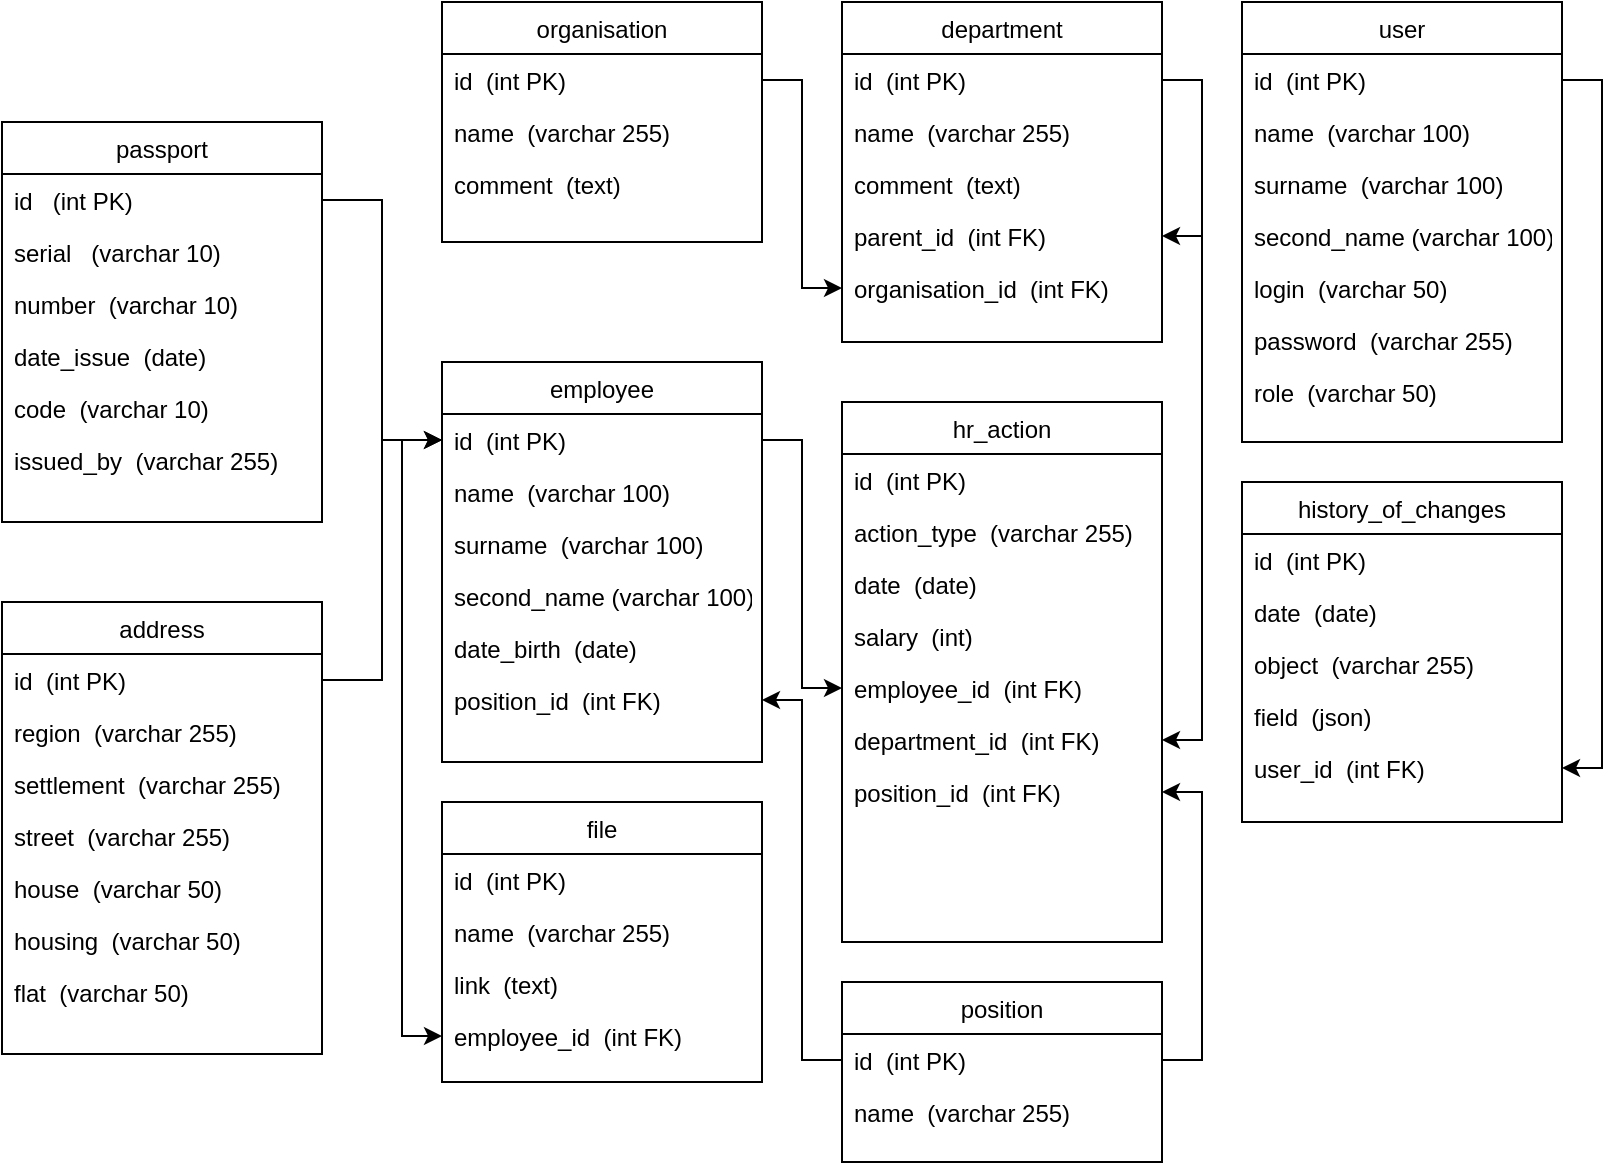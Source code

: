 <mxfile version="24.7.17">
  <diagram id="C5RBs43oDa-KdzZeNtuy" name="Page-1">
    <mxGraphModel dx="1434" dy="844" grid="1" gridSize="10" guides="1" tooltips="1" connect="1" arrows="1" fold="1" page="1" pageScale="1" pageWidth="827" pageHeight="1169" math="0" shadow="0">
      <root>
        <mxCell id="WIyWlLk6GJQsqaUBKTNV-0" />
        <mxCell id="WIyWlLk6GJQsqaUBKTNV-1" parent="WIyWlLk6GJQsqaUBKTNV-0" />
        <mxCell id="zkfFHV4jXpPFQw0GAbJ--17" value="organisation" style="swimlane;fontStyle=0;align=center;verticalAlign=top;childLayout=stackLayout;horizontal=1;startSize=26;horizontalStack=0;resizeParent=1;resizeLast=0;collapsible=1;marginBottom=0;rounded=0;shadow=0;strokeWidth=1;" parent="WIyWlLk6GJQsqaUBKTNV-1" vertex="1">
          <mxGeometry x="280" y="80" width="160" height="120" as="geometry">
            <mxRectangle x="550" y="140" width="160" height="26" as="alternateBounds" />
          </mxGeometry>
        </mxCell>
        <mxCell id="zkfFHV4jXpPFQw0GAbJ--18" value="id  (int PK)" style="text;align=left;verticalAlign=top;spacingLeft=4;spacingRight=4;overflow=hidden;rotatable=0;points=[[0,0.5],[1,0.5]];portConstraint=eastwest;" parent="zkfFHV4jXpPFQw0GAbJ--17" vertex="1">
          <mxGeometry y="26" width="160" height="26" as="geometry" />
        </mxCell>
        <mxCell id="zkfFHV4jXpPFQw0GAbJ--19" value="name  (varchar 255)" style="text;align=left;verticalAlign=top;spacingLeft=4;spacingRight=4;overflow=hidden;rotatable=0;points=[[0,0.5],[1,0.5]];portConstraint=eastwest;rounded=0;shadow=0;html=0;" parent="zkfFHV4jXpPFQw0GAbJ--17" vertex="1">
          <mxGeometry y="52" width="160" height="26" as="geometry" />
        </mxCell>
        <mxCell id="zkfFHV4jXpPFQw0GAbJ--20" value="comment  (text)" style="text;align=left;verticalAlign=top;spacingLeft=4;spacingRight=4;overflow=hidden;rotatable=0;points=[[0,0.5],[1,0.5]];portConstraint=eastwest;rounded=0;shadow=0;html=0;" parent="zkfFHV4jXpPFQw0GAbJ--17" vertex="1">
          <mxGeometry y="78" width="160" height="26" as="geometry" />
        </mxCell>
        <mxCell id="YECoqb0zswU3pzLEYnco-3" value="department" style="swimlane;fontStyle=0;align=center;verticalAlign=top;childLayout=stackLayout;horizontal=1;startSize=26;horizontalStack=0;resizeParent=1;resizeLast=0;collapsible=1;marginBottom=0;rounded=0;shadow=0;strokeWidth=1;" parent="WIyWlLk6GJQsqaUBKTNV-1" vertex="1">
          <mxGeometry x="480" y="80" width="160" height="170" as="geometry">
            <mxRectangle x="550" y="140" width="160" height="26" as="alternateBounds" />
          </mxGeometry>
        </mxCell>
        <mxCell id="Ccd_4ay49C1qQ5F7txYR-0" style="edgeStyle=orthogonalEdgeStyle;rounded=0;orthogonalLoop=1;jettySize=auto;html=1;exitX=1;exitY=0.5;exitDx=0;exitDy=0;" parent="YECoqb0zswU3pzLEYnco-3" source="YECoqb0zswU3pzLEYnco-4" target="YECoqb0zswU3pzLEYnco-7" edge="1">
          <mxGeometry relative="1" as="geometry" />
        </mxCell>
        <mxCell id="YECoqb0zswU3pzLEYnco-4" value="id  (int PK)" style="text;align=left;verticalAlign=top;spacingLeft=4;spacingRight=4;overflow=hidden;rotatable=0;points=[[0,0.5],[1,0.5]];portConstraint=eastwest;" parent="YECoqb0zswU3pzLEYnco-3" vertex="1">
          <mxGeometry y="26" width="160" height="26" as="geometry" />
        </mxCell>
        <mxCell id="YECoqb0zswU3pzLEYnco-6" value="name  (varchar 255)" style="text;align=left;verticalAlign=top;spacingLeft=4;spacingRight=4;overflow=hidden;rotatable=0;points=[[0,0.5],[1,0.5]];portConstraint=eastwest;rounded=0;shadow=0;html=0;" parent="YECoqb0zswU3pzLEYnco-3" vertex="1">
          <mxGeometry y="52" width="160" height="26" as="geometry" />
        </mxCell>
        <mxCell id="YECoqb0zswU3pzLEYnco-8" value="comment  (text)" style="text;align=left;verticalAlign=top;spacingLeft=4;spacingRight=4;overflow=hidden;rotatable=0;points=[[0,0.5],[1,0.5]];portConstraint=eastwest;rounded=0;shadow=0;html=0;" parent="YECoqb0zswU3pzLEYnco-3" vertex="1">
          <mxGeometry y="78" width="160" height="26" as="geometry" />
        </mxCell>
        <mxCell id="YECoqb0zswU3pzLEYnco-7" value="parent_id  (int FK)" style="text;align=left;verticalAlign=top;spacingLeft=4;spacingRight=4;overflow=hidden;rotatable=0;points=[[0,0.5],[1,0.5]];portConstraint=eastwest;rounded=0;shadow=0;html=0;" parent="YECoqb0zswU3pzLEYnco-3" vertex="1">
          <mxGeometry y="104" width="160" height="26" as="geometry" />
        </mxCell>
        <mxCell id="YECoqb0zswU3pzLEYnco-5" value="organisation_id  (int FK)" style="text;align=left;verticalAlign=top;spacingLeft=4;spacingRight=4;overflow=hidden;rotatable=0;points=[[0,0.5],[1,0.5]];portConstraint=eastwest;rounded=0;shadow=0;html=0;" parent="YECoqb0zswU3pzLEYnco-3" vertex="1">
          <mxGeometry y="130" width="160" height="26" as="geometry" />
        </mxCell>
        <mxCell id="YECoqb0zswU3pzLEYnco-12" value="position" style="swimlane;fontStyle=0;align=center;verticalAlign=top;childLayout=stackLayout;horizontal=1;startSize=26;horizontalStack=0;resizeParent=1;resizeLast=0;collapsible=1;marginBottom=0;rounded=0;shadow=0;strokeWidth=1;" parent="WIyWlLk6GJQsqaUBKTNV-1" vertex="1">
          <mxGeometry x="480" y="570" width="160" height="90" as="geometry">
            <mxRectangle x="550" y="140" width="160" height="26" as="alternateBounds" />
          </mxGeometry>
        </mxCell>
        <mxCell id="YECoqb0zswU3pzLEYnco-13" value="id  (int PK)" style="text;align=left;verticalAlign=top;spacingLeft=4;spacingRight=4;overflow=hidden;rotatable=0;points=[[0,0.5],[1,0.5]];portConstraint=eastwest;" parent="YECoqb0zswU3pzLEYnco-12" vertex="1">
          <mxGeometry y="26" width="160" height="26" as="geometry" />
        </mxCell>
        <mxCell id="YECoqb0zswU3pzLEYnco-14" value="name  (varchar 255)" style="text;align=left;verticalAlign=top;spacingLeft=4;spacingRight=4;overflow=hidden;rotatable=0;points=[[0,0.5],[1,0.5]];portConstraint=eastwest;rounded=0;shadow=0;html=0;" parent="YECoqb0zswU3pzLEYnco-12" vertex="1">
          <mxGeometry y="52" width="160" height="26" as="geometry" />
        </mxCell>
        <mxCell id="YECoqb0zswU3pzLEYnco-21" value="employee" style="swimlane;fontStyle=0;align=center;verticalAlign=top;childLayout=stackLayout;horizontal=1;startSize=26;horizontalStack=0;resizeParent=1;resizeLast=0;collapsible=1;marginBottom=0;rounded=0;shadow=0;strokeWidth=1;" parent="WIyWlLk6GJQsqaUBKTNV-1" vertex="1">
          <mxGeometry x="280" y="260" width="160" height="200" as="geometry">
            <mxRectangle x="550" y="140" width="160" height="26" as="alternateBounds" />
          </mxGeometry>
        </mxCell>
        <mxCell id="YECoqb0zswU3pzLEYnco-22" value="id  (int PK)" style="text;align=left;verticalAlign=top;spacingLeft=4;spacingRight=4;overflow=hidden;rotatable=0;points=[[0,0.5],[1,0.5]];portConstraint=eastwest;" parent="YECoqb0zswU3pzLEYnco-21" vertex="1">
          <mxGeometry y="26" width="160" height="26" as="geometry" />
        </mxCell>
        <mxCell id="YECoqb0zswU3pzLEYnco-24" value="name  (varchar 100)" style="text;align=left;verticalAlign=top;spacingLeft=4;spacingRight=4;overflow=hidden;rotatable=0;points=[[0,0.5],[1,0.5]];portConstraint=eastwest;rounded=0;shadow=0;html=0;" parent="YECoqb0zswU3pzLEYnco-21" vertex="1">
          <mxGeometry y="52" width="160" height="26" as="geometry" />
        </mxCell>
        <mxCell id="YECoqb0zswU3pzLEYnco-23" value="surname  (varchar 100)" style="text;align=left;verticalAlign=top;spacingLeft=4;spacingRight=4;overflow=hidden;rotatable=0;points=[[0,0.5],[1,0.5]];portConstraint=eastwest;rounded=0;shadow=0;html=0;" parent="YECoqb0zswU3pzLEYnco-21" vertex="1">
          <mxGeometry y="78" width="160" height="26" as="geometry" />
        </mxCell>
        <mxCell id="YECoqb0zswU3pzLEYnco-25" value="second_name (varchar 100)" style="text;align=left;verticalAlign=top;spacingLeft=4;spacingRight=4;overflow=hidden;rotatable=0;points=[[0,0.5],[1,0.5]];portConstraint=eastwest;rounded=0;shadow=0;html=0;" parent="YECoqb0zswU3pzLEYnco-21" vertex="1">
          <mxGeometry y="104" width="160" height="26" as="geometry" />
        </mxCell>
        <mxCell id="YECoqb0zswU3pzLEYnco-81" value="date_birth  (date)" style="text;align=left;verticalAlign=top;spacingLeft=4;spacingRight=4;overflow=hidden;rotatable=0;points=[[0,0.5],[1,0.5]];portConstraint=eastwest;rounded=0;shadow=0;html=0;" parent="YECoqb0zswU3pzLEYnco-21" vertex="1">
          <mxGeometry y="130" width="160" height="26" as="geometry" />
        </mxCell>
        <mxCell id="YECoqb0zswU3pzLEYnco-86" value="position_id  (int FK)" style="text;align=left;verticalAlign=top;spacingLeft=4;spacingRight=4;overflow=hidden;rotatable=0;points=[[0,0.5],[1,0.5]];portConstraint=eastwest;rounded=0;shadow=0;html=0;" parent="YECoqb0zswU3pzLEYnco-21" vertex="1">
          <mxGeometry y="156" width="160" height="26" as="geometry" />
        </mxCell>
        <mxCell id="YECoqb0zswU3pzLEYnco-39" value="file" style="swimlane;fontStyle=0;align=center;verticalAlign=top;childLayout=stackLayout;horizontal=1;startSize=26;horizontalStack=0;resizeParent=1;resizeLast=0;collapsible=1;marginBottom=0;rounded=0;shadow=0;strokeWidth=1;" parent="WIyWlLk6GJQsqaUBKTNV-1" vertex="1">
          <mxGeometry x="280" y="480" width="160" height="140" as="geometry">
            <mxRectangle x="550" y="140" width="160" height="26" as="alternateBounds" />
          </mxGeometry>
        </mxCell>
        <mxCell id="YECoqb0zswU3pzLEYnco-40" value="id  (int PK)" style="text;align=left;verticalAlign=top;spacingLeft=4;spacingRight=4;overflow=hidden;rotatable=0;points=[[0,0.5],[1,0.5]];portConstraint=eastwest;" parent="YECoqb0zswU3pzLEYnco-39" vertex="1">
          <mxGeometry y="26" width="160" height="26" as="geometry" />
        </mxCell>
        <mxCell id="YECoqb0zswU3pzLEYnco-41" value="name  (varchar 255)" style="text;align=left;verticalAlign=top;spacingLeft=4;spacingRight=4;overflow=hidden;rotatable=0;points=[[0,0.5],[1,0.5]];portConstraint=eastwest;rounded=0;shadow=0;html=0;" parent="YECoqb0zswU3pzLEYnco-39" vertex="1">
          <mxGeometry y="52" width="160" height="26" as="geometry" />
        </mxCell>
        <mxCell id="YECoqb0zswU3pzLEYnco-42" value="link  (text)" style="text;align=left;verticalAlign=top;spacingLeft=4;spacingRight=4;overflow=hidden;rotatable=0;points=[[0,0.5],[1,0.5]];portConstraint=eastwest;rounded=0;shadow=0;html=0;" parent="YECoqb0zswU3pzLEYnco-39" vertex="1">
          <mxGeometry y="78" width="160" height="26" as="geometry" />
        </mxCell>
        <mxCell id="VdQV2k-ucfRH0OK4bJZg-2" value="employee_id  (int FK)" style="text;align=left;verticalAlign=top;spacingLeft=4;spacingRight=4;overflow=hidden;rotatable=0;points=[[0,0.5],[1,0.5]];portConstraint=eastwest;rounded=0;shadow=0;html=0;" parent="YECoqb0zswU3pzLEYnco-39" vertex="1">
          <mxGeometry y="104" width="160" height="26" as="geometry" />
        </mxCell>
        <mxCell id="YECoqb0zswU3pzLEYnco-48" value="user" style="swimlane;fontStyle=0;align=center;verticalAlign=top;childLayout=stackLayout;horizontal=1;startSize=26;horizontalStack=0;resizeParent=1;resizeLast=0;collapsible=1;marginBottom=0;rounded=0;shadow=0;strokeWidth=1;" parent="WIyWlLk6GJQsqaUBKTNV-1" vertex="1">
          <mxGeometry x="680" y="80" width="160" height="220" as="geometry">
            <mxRectangle x="550" y="140" width="160" height="26" as="alternateBounds" />
          </mxGeometry>
        </mxCell>
        <mxCell id="YECoqb0zswU3pzLEYnco-49" value="id  (int PK)" style="text;align=left;verticalAlign=top;spacingLeft=4;spacingRight=4;overflow=hidden;rotatable=0;points=[[0,0.5],[1,0.5]];portConstraint=eastwest;" parent="YECoqb0zswU3pzLEYnco-48" vertex="1">
          <mxGeometry y="26" width="160" height="26" as="geometry" />
        </mxCell>
        <mxCell id="YECoqb0zswU3pzLEYnco-50" value="name  (varchar 100)" style="text;align=left;verticalAlign=top;spacingLeft=4;spacingRight=4;overflow=hidden;rotatable=0;points=[[0,0.5],[1,0.5]];portConstraint=eastwest;rounded=0;shadow=0;html=0;" parent="YECoqb0zswU3pzLEYnco-48" vertex="1">
          <mxGeometry y="52" width="160" height="26" as="geometry" />
        </mxCell>
        <mxCell id="3ly6tm5_DrOSzDCyUDJb-0" value="surname  (varchar 100)" style="text;align=left;verticalAlign=top;spacingLeft=4;spacingRight=4;overflow=hidden;rotatable=0;points=[[0,0.5],[1,0.5]];portConstraint=eastwest;rounded=0;shadow=0;html=0;" parent="YECoqb0zswU3pzLEYnco-48" vertex="1">
          <mxGeometry y="78" width="160" height="26" as="geometry" />
        </mxCell>
        <mxCell id="3ly6tm5_DrOSzDCyUDJb-1" value="second_name (varchar 100)" style="text;align=left;verticalAlign=top;spacingLeft=4;spacingRight=4;overflow=hidden;rotatable=0;points=[[0,0.5],[1,0.5]];portConstraint=eastwest;rounded=0;shadow=0;html=0;" parent="YECoqb0zswU3pzLEYnco-48" vertex="1">
          <mxGeometry y="104" width="160" height="26" as="geometry" />
        </mxCell>
        <mxCell id="YECoqb0zswU3pzLEYnco-63" value="login  (varchar 50)" style="text;align=left;verticalAlign=top;spacingLeft=4;spacingRight=4;overflow=hidden;rotatable=0;points=[[0,0.5],[1,0.5]];portConstraint=eastwest;rounded=0;shadow=0;html=0;" parent="YECoqb0zswU3pzLEYnco-48" vertex="1">
          <mxGeometry y="130" width="160" height="26" as="geometry" />
        </mxCell>
        <mxCell id="YECoqb0zswU3pzLEYnco-53" value="password  (varchar 255)" style="text;align=left;verticalAlign=top;spacingLeft=4;spacingRight=4;overflow=hidden;rotatable=0;points=[[0,0.5],[1,0.5]];portConstraint=eastwest;rounded=0;shadow=0;html=0;" parent="YECoqb0zswU3pzLEYnco-48" vertex="1">
          <mxGeometry y="156" width="160" height="26" as="geometry" />
        </mxCell>
        <mxCell id="VdQV2k-ucfRH0OK4bJZg-5" value="role  (varchar 50)" style="text;align=left;verticalAlign=top;spacingLeft=4;spacingRight=4;overflow=hidden;rotatable=0;points=[[0,0.5],[1,0.5]];portConstraint=eastwest;rounded=0;shadow=0;html=0;" parent="YECoqb0zswU3pzLEYnco-48" vertex="1">
          <mxGeometry y="182" width="160" height="26" as="geometry" />
        </mxCell>
        <mxCell id="YECoqb0zswU3pzLEYnco-70" value="passport" style="swimlane;fontStyle=0;align=center;verticalAlign=top;childLayout=stackLayout;horizontal=1;startSize=26;horizontalStack=0;resizeParent=1;resizeLast=0;collapsible=1;marginBottom=0;rounded=0;shadow=0;strokeWidth=1;" parent="WIyWlLk6GJQsqaUBKTNV-1" vertex="1">
          <mxGeometry x="60" y="140" width="160" height="200" as="geometry">
            <mxRectangle x="550" y="140" width="160" height="26" as="alternateBounds" />
          </mxGeometry>
        </mxCell>
        <mxCell id="YECoqb0zswU3pzLEYnco-71" value="id   (int PK)" style="text;align=left;verticalAlign=top;spacingLeft=4;spacingRight=4;overflow=hidden;rotatable=0;points=[[0,0.5],[1,0.5]];portConstraint=eastwest;" parent="YECoqb0zswU3pzLEYnco-70" vertex="1">
          <mxGeometry y="26" width="160" height="26" as="geometry" />
        </mxCell>
        <mxCell id="YECoqb0zswU3pzLEYnco-59" value="serial   (varchar 10)" style="text;align=left;verticalAlign=top;spacingLeft=4;spacingRight=4;overflow=hidden;rotatable=0;points=[[0,0.5],[1,0.5]];portConstraint=eastwest;rounded=0;shadow=0;html=0;" parent="YECoqb0zswU3pzLEYnco-70" vertex="1">
          <mxGeometry y="52" width="160" height="26" as="geometry" />
        </mxCell>
        <mxCell id="YECoqb0zswU3pzLEYnco-62" value="number  (varchar 10)" style="text;align=left;verticalAlign=top;spacingLeft=4;spacingRight=4;overflow=hidden;rotatable=0;points=[[0,0.5],[1,0.5]];portConstraint=eastwest;rounded=0;shadow=0;html=0;" parent="YECoqb0zswU3pzLEYnco-70" vertex="1">
          <mxGeometry y="78" width="160" height="26" as="geometry" />
        </mxCell>
        <mxCell id="YECoqb0zswU3pzLEYnco-61" value="date_issue  (date)" style="text;align=left;verticalAlign=top;spacingLeft=4;spacingRight=4;overflow=hidden;rotatable=0;points=[[0,0.5],[1,0.5]];portConstraint=eastwest;rounded=0;shadow=0;html=0;" parent="YECoqb0zswU3pzLEYnco-70" vertex="1">
          <mxGeometry y="104" width="160" height="26" as="geometry" />
        </mxCell>
        <mxCell id="YECoqb0zswU3pzLEYnco-60" value="code  (varchar 10)" style="text;align=left;verticalAlign=top;spacingLeft=4;spacingRight=4;overflow=hidden;rotatable=0;points=[[0,0.5],[1,0.5]];portConstraint=eastwest;rounded=0;shadow=0;html=0;" parent="YECoqb0zswU3pzLEYnco-70" vertex="1">
          <mxGeometry y="130" width="160" height="26" as="geometry" />
        </mxCell>
        <mxCell id="YECoqb0zswU3pzLEYnco-58" value="issued_by  (varchar 255)" style="text;align=left;verticalAlign=top;spacingLeft=4;spacingRight=4;overflow=hidden;rotatable=0;points=[[0,0.5],[1,0.5]];portConstraint=eastwest;rounded=0;shadow=0;html=0;" parent="YECoqb0zswU3pzLEYnco-70" vertex="1">
          <mxGeometry y="156" width="160" height="26" as="geometry" />
        </mxCell>
        <mxCell id="YECoqb0zswU3pzLEYnco-75" value="address" style="swimlane;fontStyle=0;align=center;verticalAlign=top;childLayout=stackLayout;horizontal=1;startSize=26;horizontalStack=0;resizeParent=1;resizeLast=0;collapsible=1;marginBottom=0;rounded=0;shadow=0;strokeWidth=1;" parent="WIyWlLk6GJQsqaUBKTNV-1" vertex="1">
          <mxGeometry x="60" y="380" width="160" height="226" as="geometry">
            <mxRectangle x="550" y="140" width="160" height="26" as="alternateBounds" />
          </mxGeometry>
        </mxCell>
        <mxCell id="YECoqb0zswU3pzLEYnco-76" value="id  (int PK)" style="text;align=left;verticalAlign=top;spacingLeft=4;spacingRight=4;overflow=hidden;rotatable=0;points=[[0,0.5],[1,0.5]];portConstraint=eastwest;" parent="YECoqb0zswU3pzLEYnco-75" vertex="1">
          <mxGeometry y="26" width="160" height="26" as="geometry" />
        </mxCell>
        <mxCell id="YECoqb0zswU3pzLEYnco-64" value="region  (varchar 255)" style="text;align=left;verticalAlign=top;spacingLeft=4;spacingRight=4;overflow=hidden;rotatable=0;points=[[0,0.5],[1,0.5]];portConstraint=eastwest;rounded=0;shadow=0;html=0;" parent="YECoqb0zswU3pzLEYnco-75" vertex="1">
          <mxGeometry y="52" width="160" height="26" as="geometry" />
        </mxCell>
        <mxCell id="YECoqb0zswU3pzLEYnco-67" value="settlement  (varchar 255)" style="text;align=left;verticalAlign=top;spacingLeft=4;spacingRight=4;overflow=hidden;rotatable=0;points=[[0,0.5],[1,0.5]];portConstraint=eastwest;rounded=0;shadow=0;html=0;" parent="YECoqb0zswU3pzLEYnco-75" vertex="1">
          <mxGeometry y="78" width="160" height="26" as="geometry" />
        </mxCell>
        <mxCell id="YECoqb0zswU3pzLEYnco-68" value="street  (varchar 255)" style="text;align=left;verticalAlign=top;spacingLeft=4;spacingRight=4;overflow=hidden;rotatable=0;points=[[0,0.5],[1,0.5]];portConstraint=eastwest;rounded=0;shadow=0;html=0;" parent="YECoqb0zswU3pzLEYnco-75" vertex="1">
          <mxGeometry y="104" width="160" height="26" as="geometry" />
        </mxCell>
        <mxCell id="YECoqb0zswU3pzLEYnco-66" value="house  (varchar 50)" style="text;align=left;verticalAlign=top;spacingLeft=4;spacingRight=4;overflow=hidden;rotatable=0;points=[[0,0.5],[1,0.5]];portConstraint=eastwest;rounded=0;shadow=0;html=0;" parent="YECoqb0zswU3pzLEYnco-75" vertex="1">
          <mxGeometry y="130" width="160" height="26" as="geometry" />
        </mxCell>
        <mxCell id="YECoqb0zswU3pzLEYnco-65" value="housing  (varchar 50)" style="text;align=left;verticalAlign=top;spacingLeft=4;spacingRight=4;overflow=hidden;rotatable=0;points=[[0,0.5],[1,0.5]];portConstraint=eastwest;rounded=0;shadow=0;html=0;" parent="YECoqb0zswU3pzLEYnco-75" vertex="1">
          <mxGeometry y="156" width="160" height="26" as="geometry" />
        </mxCell>
        <mxCell id="YECoqb0zswU3pzLEYnco-57" value="flat  (varchar 50)" style="text;align=left;verticalAlign=top;spacingLeft=4;spacingRight=4;overflow=hidden;rotatable=0;points=[[0,0.5],[1,0.5]];portConstraint=eastwest;rounded=0;shadow=0;html=0;" parent="YECoqb0zswU3pzLEYnco-75" vertex="1">
          <mxGeometry y="182" width="160" height="26" as="geometry" />
        </mxCell>
        <mxCell id="Ccd_4ay49C1qQ5F7txYR-1" value="history_of_changes" style="swimlane;fontStyle=0;align=center;verticalAlign=top;childLayout=stackLayout;horizontal=1;startSize=26;horizontalStack=0;resizeParent=1;resizeLast=0;collapsible=1;marginBottom=0;rounded=0;shadow=0;strokeWidth=1;" parent="WIyWlLk6GJQsqaUBKTNV-1" vertex="1">
          <mxGeometry x="680" y="320" width="160" height="170" as="geometry">
            <mxRectangle x="550" y="140" width="160" height="26" as="alternateBounds" />
          </mxGeometry>
        </mxCell>
        <mxCell id="Ccd_4ay49C1qQ5F7txYR-2" value="id  (int PK)" style="text;align=left;verticalAlign=top;spacingLeft=4;spacingRight=4;overflow=hidden;rotatable=0;points=[[0,0.5],[1,0.5]];portConstraint=eastwest;" parent="Ccd_4ay49C1qQ5F7txYR-1" vertex="1">
          <mxGeometry y="26" width="160" height="26" as="geometry" />
        </mxCell>
        <mxCell id="Ccd_4ay49C1qQ5F7txYR-3" value="date  (date)" style="text;align=left;verticalAlign=top;spacingLeft=4;spacingRight=4;overflow=hidden;rotatable=0;points=[[0,0.5],[1,0.5]];portConstraint=eastwest;rounded=0;shadow=0;html=0;" parent="Ccd_4ay49C1qQ5F7txYR-1" vertex="1">
          <mxGeometry y="52" width="160" height="26" as="geometry" />
        </mxCell>
        <mxCell id="Ccd_4ay49C1qQ5F7txYR-6" value="object  (varchar 255)" style="text;align=left;verticalAlign=top;spacingLeft=4;spacingRight=4;overflow=hidden;rotatable=0;points=[[0,0.5],[1,0.5]];portConstraint=eastwest;rounded=0;shadow=0;html=0;" parent="Ccd_4ay49C1qQ5F7txYR-1" vertex="1">
          <mxGeometry y="78" width="160" height="26" as="geometry" />
        </mxCell>
        <mxCell id="Ccd_4ay49C1qQ5F7txYR-7" value="field  (json)" style="text;align=left;verticalAlign=top;spacingLeft=4;spacingRight=4;overflow=hidden;rotatable=0;points=[[0,0.5],[1,0.5]];portConstraint=eastwest;rounded=0;shadow=0;html=0;" parent="Ccd_4ay49C1qQ5F7txYR-1" vertex="1">
          <mxGeometry y="104" width="160" height="26" as="geometry" />
        </mxCell>
        <mxCell id="3ly6tm5_DrOSzDCyUDJb-2" value="user_id  (int FK)" style="text;align=left;verticalAlign=top;spacingLeft=4;spacingRight=4;overflow=hidden;rotatable=0;points=[[0,0.5],[1,0.5]];portConstraint=eastwest;rounded=0;shadow=0;html=0;" parent="Ccd_4ay49C1qQ5F7txYR-1" vertex="1">
          <mxGeometry y="130" width="160" height="26" as="geometry" />
        </mxCell>
        <mxCell id="Ccd_4ay49C1qQ5F7txYR-10" value="hr_action" style="swimlane;fontStyle=0;align=center;verticalAlign=top;childLayout=stackLayout;horizontal=1;startSize=26;horizontalStack=0;resizeParent=1;resizeLast=0;collapsible=1;marginBottom=0;rounded=0;shadow=0;strokeWidth=1;" parent="WIyWlLk6GJQsqaUBKTNV-1" vertex="1">
          <mxGeometry x="480" y="280" width="160" height="270" as="geometry">
            <mxRectangle x="550" y="140" width="160" height="26" as="alternateBounds" />
          </mxGeometry>
        </mxCell>
        <mxCell id="Ccd_4ay49C1qQ5F7txYR-11" value="id  (int PK)" style="text;align=left;verticalAlign=top;spacingLeft=4;spacingRight=4;overflow=hidden;rotatable=0;points=[[0,0.5],[1,0.5]];portConstraint=eastwest;" parent="Ccd_4ay49C1qQ5F7txYR-10" vertex="1">
          <mxGeometry y="26" width="160" height="26" as="geometry" />
        </mxCell>
        <mxCell id="Ccd_4ay49C1qQ5F7txYR-12" value="action_type  (varchar 255)" style="text;align=left;verticalAlign=top;spacingLeft=4;spacingRight=4;overflow=hidden;rotatable=0;points=[[0,0.5],[1,0.5]];portConstraint=eastwest;rounded=0;shadow=0;html=0;" parent="Ccd_4ay49C1qQ5F7txYR-10" vertex="1">
          <mxGeometry y="52" width="160" height="26" as="geometry" />
        </mxCell>
        <mxCell id="Ccd_4ay49C1qQ5F7txYR-16" value="date  (date)" style="text;align=left;verticalAlign=top;spacingLeft=4;spacingRight=4;overflow=hidden;rotatable=0;points=[[0,0.5],[1,0.5]];portConstraint=eastwest;rounded=0;shadow=0;html=0;" parent="Ccd_4ay49C1qQ5F7txYR-10" vertex="1">
          <mxGeometry y="78" width="160" height="26" as="geometry" />
        </mxCell>
        <mxCell id="VdQV2k-ucfRH0OK4bJZg-6" value="salary  (int)" style="text;align=left;verticalAlign=top;spacingLeft=4;spacingRight=4;overflow=hidden;rotatable=0;points=[[0,0.5],[1,0.5]];portConstraint=eastwest;rounded=0;shadow=0;html=0;" parent="Ccd_4ay49C1qQ5F7txYR-10" vertex="1">
          <mxGeometry y="104" width="160" height="26" as="geometry" />
        </mxCell>
        <mxCell id="Ccd_4ay49C1qQ5F7txYR-13" value="employee_id  (int FK)" style="text;align=left;verticalAlign=top;spacingLeft=4;spacingRight=4;overflow=hidden;rotatable=0;points=[[0,0.5],[1,0.5]];portConstraint=eastwest;rounded=0;shadow=0;html=0;" parent="Ccd_4ay49C1qQ5F7txYR-10" vertex="1">
          <mxGeometry y="130" width="160" height="26" as="geometry" />
        </mxCell>
        <mxCell id="Ccd_4ay49C1qQ5F7txYR-14" value="department_id  (int FK)" style="text;align=left;verticalAlign=top;spacingLeft=4;spacingRight=4;overflow=hidden;rotatable=0;points=[[0,0.5],[1,0.5]];portConstraint=eastwest;rounded=0;shadow=0;html=0;" parent="Ccd_4ay49C1qQ5F7txYR-10" vertex="1">
          <mxGeometry y="156" width="160" height="26" as="geometry" />
        </mxCell>
        <mxCell id="Ccd_4ay49C1qQ5F7txYR-15" value="position_id  (int FK)" style="text;align=left;verticalAlign=top;spacingLeft=4;spacingRight=4;overflow=hidden;rotatable=0;points=[[0,0.5],[1,0.5]];portConstraint=eastwest;rounded=0;shadow=0;html=0;" parent="Ccd_4ay49C1qQ5F7txYR-10" vertex="1">
          <mxGeometry y="182" width="160" height="26" as="geometry" />
        </mxCell>
        <mxCell id="Ccd_4ay49C1qQ5F7txYR-17" style="edgeStyle=orthogonalEdgeStyle;rounded=0;orthogonalLoop=1;jettySize=auto;html=1;exitX=1;exitY=0.5;exitDx=0;exitDy=0;entryX=0;entryY=0.5;entryDx=0;entryDy=0;" parent="WIyWlLk6GJQsqaUBKTNV-1" source="YECoqb0zswU3pzLEYnco-22" target="Ccd_4ay49C1qQ5F7txYR-13" edge="1">
          <mxGeometry relative="1" as="geometry" />
        </mxCell>
        <mxCell id="Ccd_4ay49C1qQ5F7txYR-21" style="edgeStyle=orthogonalEdgeStyle;rounded=0;orthogonalLoop=1;jettySize=auto;html=1;exitX=0;exitY=0.5;exitDx=0;exitDy=0;entryX=1;entryY=0.5;entryDx=0;entryDy=0;" parent="WIyWlLk6GJQsqaUBKTNV-1" source="YECoqb0zswU3pzLEYnco-13" target="YECoqb0zswU3pzLEYnco-86" edge="1">
          <mxGeometry relative="1" as="geometry" />
        </mxCell>
        <mxCell id="Ccd_4ay49C1qQ5F7txYR-22" style="edgeStyle=orthogonalEdgeStyle;rounded=0;orthogonalLoop=1;jettySize=auto;html=1;exitX=1;exitY=0.5;exitDx=0;exitDy=0;entryX=1;entryY=0.5;entryDx=0;entryDy=0;" parent="WIyWlLk6GJQsqaUBKTNV-1" source="YECoqb0zswU3pzLEYnco-4" target="Ccd_4ay49C1qQ5F7txYR-14" edge="1">
          <mxGeometry relative="1" as="geometry" />
        </mxCell>
        <mxCell id="yBgfsQ7FiFTpNFujGelX-0" style="edgeStyle=orthogonalEdgeStyle;rounded=0;orthogonalLoop=1;jettySize=auto;html=1;exitX=1;exitY=0.5;exitDx=0;exitDy=0;" parent="WIyWlLk6GJQsqaUBKTNV-1" source="zkfFHV4jXpPFQw0GAbJ--18" target="YECoqb0zswU3pzLEYnco-5" edge="1">
          <mxGeometry relative="1" as="geometry" />
        </mxCell>
        <mxCell id="3ly6tm5_DrOSzDCyUDJb-3" style="edgeStyle=orthogonalEdgeStyle;rounded=0;orthogonalLoop=1;jettySize=auto;html=1;exitX=1;exitY=0.5;exitDx=0;exitDy=0;entryX=1;entryY=0.5;entryDx=0;entryDy=0;" parent="WIyWlLk6GJQsqaUBKTNV-1" source="YECoqb0zswU3pzLEYnco-49" target="3ly6tm5_DrOSzDCyUDJb-2" edge="1">
          <mxGeometry relative="1" as="geometry" />
        </mxCell>
        <mxCell id="VdQV2k-ucfRH0OK4bJZg-8" style="edgeStyle=orthogonalEdgeStyle;rounded=0;orthogonalLoop=1;jettySize=auto;html=1;exitX=1;exitY=0.5;exitDx=0;exitDy=0;entryX=1;entryY=0.5;entryDx=0;entryDy=0;" parent="WIyWlLk6GJQsqaUBKTNV-1" source="YECoqb0zswU3pzLEYnco-13" target="Ccd_4ay49C1qQ5F7txYR-15" edge="1">
          <mxGeometry relative="1" as="geometry">
            <Array as="points">
              <mxPoint x="660" y="609" />
              <mxPoint x="660" y="475" />
            </Array>
          </mxGeometry>
        </mxCell>
        <mxCell id="UOaMDUr1WSsf10oTaQnU-1" style="edgeStyle=orthogonalEdgeStyle;rounded=0;orthogonalLoop=1;jettySize=auto;html=1;exitX=1;exitY=0.5;exitDx=0;exitDy=0;entryX=0;entryY=0.5;entryDx=0;entryDy=0;" parent="WIyWlLk6GJQsqaUBKTNV-1" source="YECoqb0zswU3pzLEYnco-71" target="YECoqb0zswU3pzLEYnco-22" edge="1">
          <mxGeometry relative="1" as="geometry" />
        </mxCell>
        <mxCell id="UOaMDUr1WSsf10oTaQnU-3" style="edgeStyle=orthogonalEdgeStyle;rounded=0;orthogonalLoop=1;jettySize=auto;html=1;exitX=1;exitY=0.5;exitDx=0;exitDy=0;entryX=0;entryY=0.5;entryDx=0;entryDy=0;" parent="WIyWlLk6GJQsqaUBKTNV-1" source="YECoqb0zswU3pzLEYnco-76" target="YECoqb0zswU3pzLEYnco-22" edge="1">
          <mxGeometry relative="1" as="geometry" />
        </mxCell>
        <mxCell id="uxjm18PRSuYofKHb2eOj-0" style="edgeStyle=orthogonalEdgeStyle;rounded=0;orthogonalLoop=1;jettySize=auto;html=1;exitX=0;exitY=0.5;exitDx=0;exitDy=0;entryX=0;entryY=0.5;entryDx=0;entryDy=0;" edge="1" parent="WIyWlLk6GJQsqaUBKTNV-1" source="YECoqb0zswU3pzLEYnco-22" target="VdQV2k-ucfRH0OK4bJZg-2">
          <mxGeometry relative="1" as="geometry" />
        </mxCell>
      </root>
    </mxGraphModel>
  </diagram>
</mxfile>
